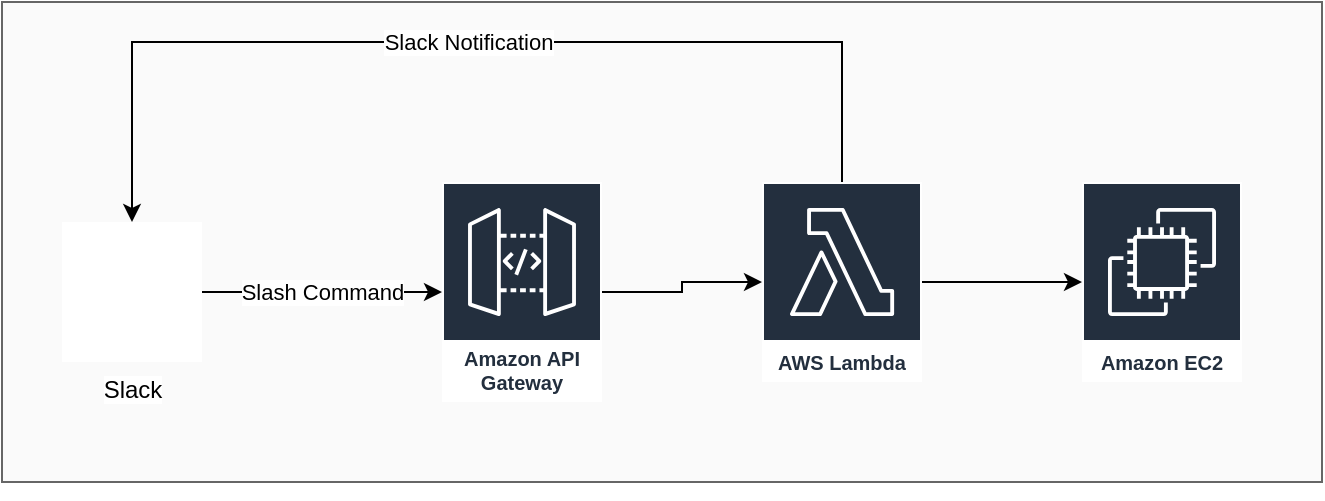 <mxfile version="20.1.1" type="github">
  <diagram id="mqZYfI5A7cpsx_hj7aoj" name="Page-1">
    <mxGraphModel dx="1186" dy="736" grid="1" gridSize="10" guides="1" tooltips="1" connect="1" arrows="1" fold="1" page="1" pageScale="1" pageWidth="850" pageHeight="1100" math="0" shadow="0">
      <root>
        <mxCell id="0" />
        <mxCell id="1" parent="0" />
        <mxCell id="rNNLTOzkvaIIMH2zCXVB-3" value="" style="rounded=0;whiteSpace=wrap;html=1;fillColor=#f5f5f5;fontColor=#333333;strokeColor=#666666;fillOpacity=50;" vertex="1" parent="1">
          <mxGeometry x="20" y="10" width="660" height="240" as="geometry" />
        </mxCell>
        <mxCell id="rNNLTOzkvaIIMH2zCXVB-11" value="Slash Command" style="edgeStyle=orthogonalEdgeStyle;rounded=0;orthogonalLoop=1;jettySize=auto;html=1;exitX=1;exitY=0.5;exitDx=0;exitDy=0;" edge="1" parent="1" source="rNNLTOzkvaIIMH2zCXVB-1" target="rNNLTOzkvaIIMH2zCXVB-6">
          <mxGeometry relative="1" as="geometry" />
        </mxCell>
        <mxCell id="rNNLTOzkvaIIMH2zCXVB-1" value="Slack" style="shape=image;html=1;verticalAlign=top;verticalLabelPosition=bottom;labelBackgroundColor=#ffffff;imageAspect=0;aspect=fixed;image=https://cdn2.iconfinder.com/data/icons/social-media-2285/512/1_Slack_colored_svg-128.png;imageBackground=default;" vertex="1" parent="1">
          <mxGeometry x="50" y="120" width="70" height="70" as="geometry" />
        </mxCell>
        <mxCell id="rNNLTOzkvaIIMH2zCXVB-10" style="edgeStyle=orthogonalEdgeStyle;rounded=0;orthogonalLoop=1;jettySize=auto;html=1;" edge="1" parent="1" source="rNNLTOzkvaIIMH2zCXVB-6" target="rNNLTOzkvaIIMH2zCXVB-7">
          <mxGeometry relative="1" as="geometry" />
        </mxCell>
        <mxCell id="rNNLTOzkvaIIMH2zCXVB-6" value="Amazon API Gateway" style="sketch=0;outlineConnect=0;fontColor=#232F3E;gradientColor=none;strokeColor=#ffffff;fillColor=#232F3E;dashed=0;verticalLabelPosition=middle;verticalAlign=bottom;align=center;html=1;whiteSpace=wrap;fontSize=10;fontStyle=1;spacing=3;shape=mxgraph.aws4.productIcon;prIcon=mxgraph.aws4.api_gateway;" vertex="1" parent="1">
          <mxGeometry x="240" y="100" width="80" height="110" as="geometry" />
        </mxCell>
        <mxCell id="rNNLTOzkvaIIMH2zCXVB-12" style="edgeStyle=orthogonalEdgeStyle;rounded=0;orthogonalLoop=1;jettySize=auto;html=1;" edge="1" parent="1" source="rNNLTOzkvaIIMH2zCXVB-7" target="rNNLTOzkvaIIMH2zCXVB-8">
          <mxGeometry relative="1" as="geometry" />
        </mxCell>
        <mxCell id="rNNLTOzkvaIIMH2zCXVB-16" value="Slack Notification" style="edgeStyle=orthogonalEdgeStyle;rounded=0;orthogonalLoop=1;jettySize=auto;html=1;entryX=0.5;entryY=0;entryDx=0;entryDy=0;" edge="1" parent="1" source="rNNLTOzkvaIIMH2zCXVB-7" target="rNNLTOzkvaIIMH2zCXVB-1">
          <mxGeometry relative="1" as="geometry">
            <Array as="points">
              <mxPoint x="440" y="30" />
              <mxPoint x="85" y="30" />
            </Array>
          </mxGeometry>
        </mxCell>
        <mxCell id="rNNLTOzkvaIIMH2zCXVB-7" value="AWS Lambda" style="sketch=0;outlineConnect=0;fontColor=#232F3E;gradientColor=none;strokeColor=#ffffff;fillColor=#232F3E;dashed=0;verticalLabelPosition=middle;verticalAlign=bottom;align=center;html=1;whiteSpace=wrap;fontSize=10;fontStyle=1;spacing=3;shape=mxgraph.aws4.productIcon;prIcon=mxgraph.aws4.lambda;" vertex="1" parent="1">
          <mxGeometry x="400" y="100" width="80" height="100" as="geometry" />
        </mxCell>
        <mxCell id="rNNLTOzkvaIIMH2zCXVB-8" value="Amazon EC2" style="sketch=0;outlineConnect=0;fontColor=#232F3E;gradientColor=none;strokeColor=#ffffff;fillColor=#232F3E;dashed=0;verticalLabelPosition=middle;verticalAlign=bottom;align=center;html=1;whiteSpace=wrap;fontSize=10;fontStyle=1;spacing=3;shape=mxgraph.aws4.productIcon;prIcon=mxgraph.aws4.ec2;" vertex="1" parent="1">
          <mxGeometry x="560" y="100" width="80" height="100" as="geometry" />
        </mxCell>
        <mxCell id="rNNLTOzkvaIIMH2zCXVB-13" style="edgeStyle=orthogonalEdgeStyle;rounded=0;orthogonalLoop=1;jettySize=auto;html=1;exitX=0.5;exitY=1;exitDx=0;exitDy=0;" edge="1" parent="1" source="rNNLTOzkvaIIMH2zCXVB-3" target="rNNLTOzkvaIIMH2zCXVB-3">
          <mxGeometry relative="1" as="geometry" />
        </mxCell>
      </root>
    </mxGraphModel>
  </diagram>
</mxfile>
